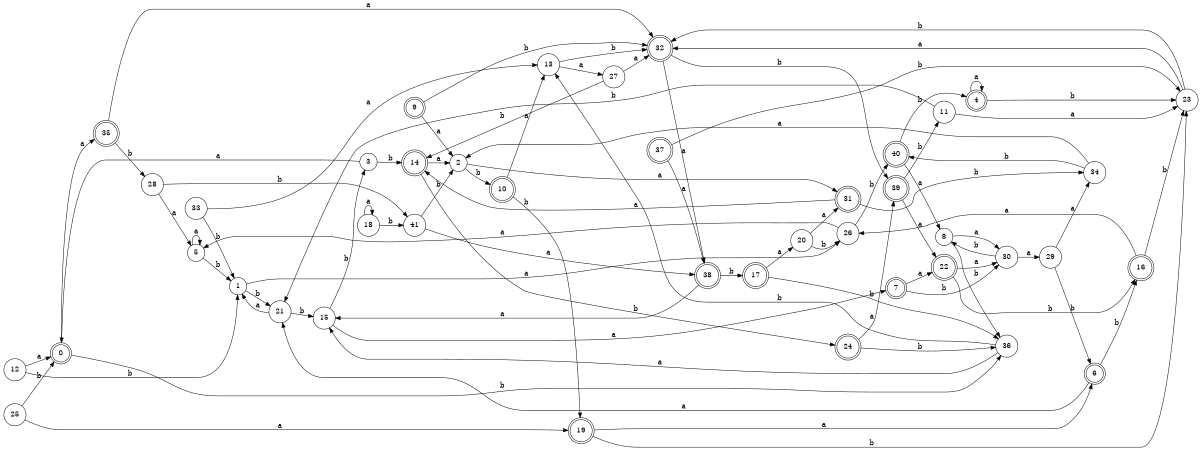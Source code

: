 digraph n34_5 {
__start0 [label="" shape="none"];

rankdir=LR;
size="8,5";

s0 [style="rounded,filled", color="black", fillcolor="white" shape="doublecircle", label="0"];
s1 [style="filled", color="black", fillcolor="white" shape="circle", label="1"];
s2 [style="filled", color="black", fillcolor="white" shape="circle", label="2"];
s3 [style="filled", color="black", fillcolor="white" shape="circle", label="3"];
s4 [style="rounded,filled", color="black", fillcolor="white" shape="doublecircle", label="4"];
s5 [style="filled", color="black", fillcolor="white" shape="circle", label="5"];
s6 [style="rounded,filled", color="black", fillcolor="white" shape="doublecircle", label="6"];
s7 [style="rounded,filled", color="black", fillcolor="white" shape="doublecircle", label="7"];
s8 [style="filled", color="black", fillcolor="white" shape="circle", label="8"];
s9 [style="rounded,filled", color="black", fillcolor="white" shape="doublecircle", label="9"];
s10 [style="rounded,filled", color="black", fillcolor="white" shape="doublecircle", label="10"];
s11 [style="filled", color="black", fillcolor="white" shape="circle", label="11"];
s12 [style="filled", color="black", fillcolor="white" shape="circle", label="12"];
s13 [style="filled", color="black", fillcolor="white" shape="circle", label="13"];
s14 [style="rounded,filled", color="black", fillcolor="white" shape="doublecircle", label="14"];
s15 [style="filled", color="black", fillcolor="white" shape="circle", label="15"];
s16 [style="rounded,filled", color="black", fillcolor="white" shape="doublecircle", label="16"];
s17 [style="rounded,filled", color="black", fillcolor="white" shape="doublecircle", label="17"];
s18 [style="filled", color="black", fillcolor="white" shape="circle", label="18"];
s19 [style="rounded,filled", color="black", fillcolor="white" shape="doublecircle", label="19"];
s20 [style="filled", color="black", fillcolor="white" shape="circle", label="20"];
s21 [style="filled", color="black", fillcolor="white" shape="circle", label="21"];
s22 [style="rounded,filled", color="black", fillcolor="white" shape="doublecircle", label="22"];
s23 [style="filled", color="black", fillcolor="white" shape="circle", label="23"];
s24 [style="rounded,filled", color="black", fillcolor="white" shape="doublecircle", label="24"];
s25 [style="filled", color="black", fillcolor="white" shape="circle", label="25"];
s26 [style="filled", color="black", fillcolor="white" shape="circle", label="26"];
s27 [style="filled", color="black", fillcolor="white" shape="circle", label="27"];
s28 [style="filled", color="black", fillcolor="white" shape="circle", label="28"];
s29 [style="filled", color="black", fillcolor="white" shape="circle", label="29"];
s30 [style="filled", color="black", fillcolor="white" shape="circle", label="30"];
s31 [style="rounded,filled", color="black", fillcolor="white" shape="doublecircle", label="31"];
s32 [style="rounded,filled", color="black", fillcolor="white" shape="doublecircle", label="32"];
s33 [style="filled", color="black", fillcolor="white" shape="circle", label="33"];
s34 [style="filled", color="black", fillcolor="white" shape="circle", label="34"];
s35 [style="rounded,filled", color="black", fillcolor="white" shape="doublecircle", label="35"];
s36 [style="filled", color="black", fillcolor="white" shape="circle", label="36"];
s37 [style="rounded,filled", color="black", fillcolor="white" shape="doublecircle", label="37"];
s38 [style="rounded,filled", color="black", fillcolor="white" shape="doublecircle", label="38"];
s39 [style="rounded,filled", color="black", fillcolor="white" shape="doublecircle", label="39"];
s40 [style="rounded,filled", color="black", fillcolor="white" shape="doublecircle", label="40"];
s41 [style="filled", color="black", fillcolor="white" shape="circle", label="41"];
s0 -> s35 [label="a"];
s0 -> s36 [label="b"];
s1 -> s26 [label="a"];
s1 -> s21 [label="b"];
s2 -> s31 [label="a"];
s2 -> s10 [label="b"];
s3 -> s0 [label="a"];
s3 -> s14 [label="b"];
s4 -> s4 [label="a"];
s4 -> s23 [label="b"];
s5 -> s5 [label="a"];
s5 -> s1 [label="b"];
s6 -> s21 [label="a"];
s6 -> s16 [label="b"];
s7 -> s22 [label="a"];
s7 -> s30 [label="b"];
s8 -> s30 [label="a"];
s8 -> s36 [label="b"];
s9 -> s2 [label="a"];
s9 -> s32 [label="b"];
s10 -> s13 [label="a"];
s10 -> s19 [label="b"];
s11 -> s23 [label="a"];
s11 -> s21 [label="b"];
s12 -> s0 [label="a"];
s12 -> s1 [label="b"];
s13 -> s27 [label="a"];
s13 -> s32 [label="b"];
s14 -> s2 [label="a"];
s14 -> s24 [label="b"];
s15 -> s7 [label="a"];
s15 -> s3 [label="b"];
s16 -> s26 [label="a"];
s16 -> s23 [label="b"];
s17 -> s20 [label="a"];
s17 -> s36 [label="b"];
s18 -> s18 [label="a"];
s18 -> s41 [label="b"];
s19 -> s6 [label="a"];
s19 -> s23 [label="b"];
s20 -> s31 [label="a"];
s20 -> s26 [label="b"];
s21 -> s1 [label="a"];
s21 -> s15 [label="b"];
s22 -> s30 [label="a"];
s22 -> s16 [label="b"];
s23 -> s32 [label="a"];
s23 -> s32 [label="b"];
s24 -> s39 [label="a"];
s24 -> s36 [label="b"];
s25 -> s19 [label="a"];
s25 -> s0 [label="b"];
s26 -> s5 [label="a"];
s26 -> s40 [label="b"];
s27 -> s32 [label="a"];
s27 -> s14 [label="b"];
s28 -> s5 [label="a"];
s28 -> s41 [label="b"];
s29 -> s34 [label="a"];
s29 -> s6 [label="b"];
s30 -> s29 [label="a"];
s30 -> s8 [label="b"];
s31 -> s14 [label="a"];
s31 -> s34 [label="b"];
s32 -> s38 [label="a"];
s32 -> s39 [label="b"];
s33 -> s13 [label="a"];
s33 -> s1 [label="b"];
s34 -> s2 [label="a"];
s34 -> s40 [label="b"];
s35 -> s32 [label="a"];
s35 -> s28 [label="b"];
s36 -> s15 [label="a"];
s36 -> s13 [label="b"];
s37 -> s38 [label="a"];
s37 -> s23 [label="b"];
s38 -> s15 [label="a"];
s38 -> s17 [label="b"];
s39 -> s22 [label="a"];
s39 -> s11 [label="b"];
s40 -> s8 [label="a"];
s40 -> s4 [label="b"];
s41 -> s38 [label="a"];
s41 -> s2 [label="b"];

}